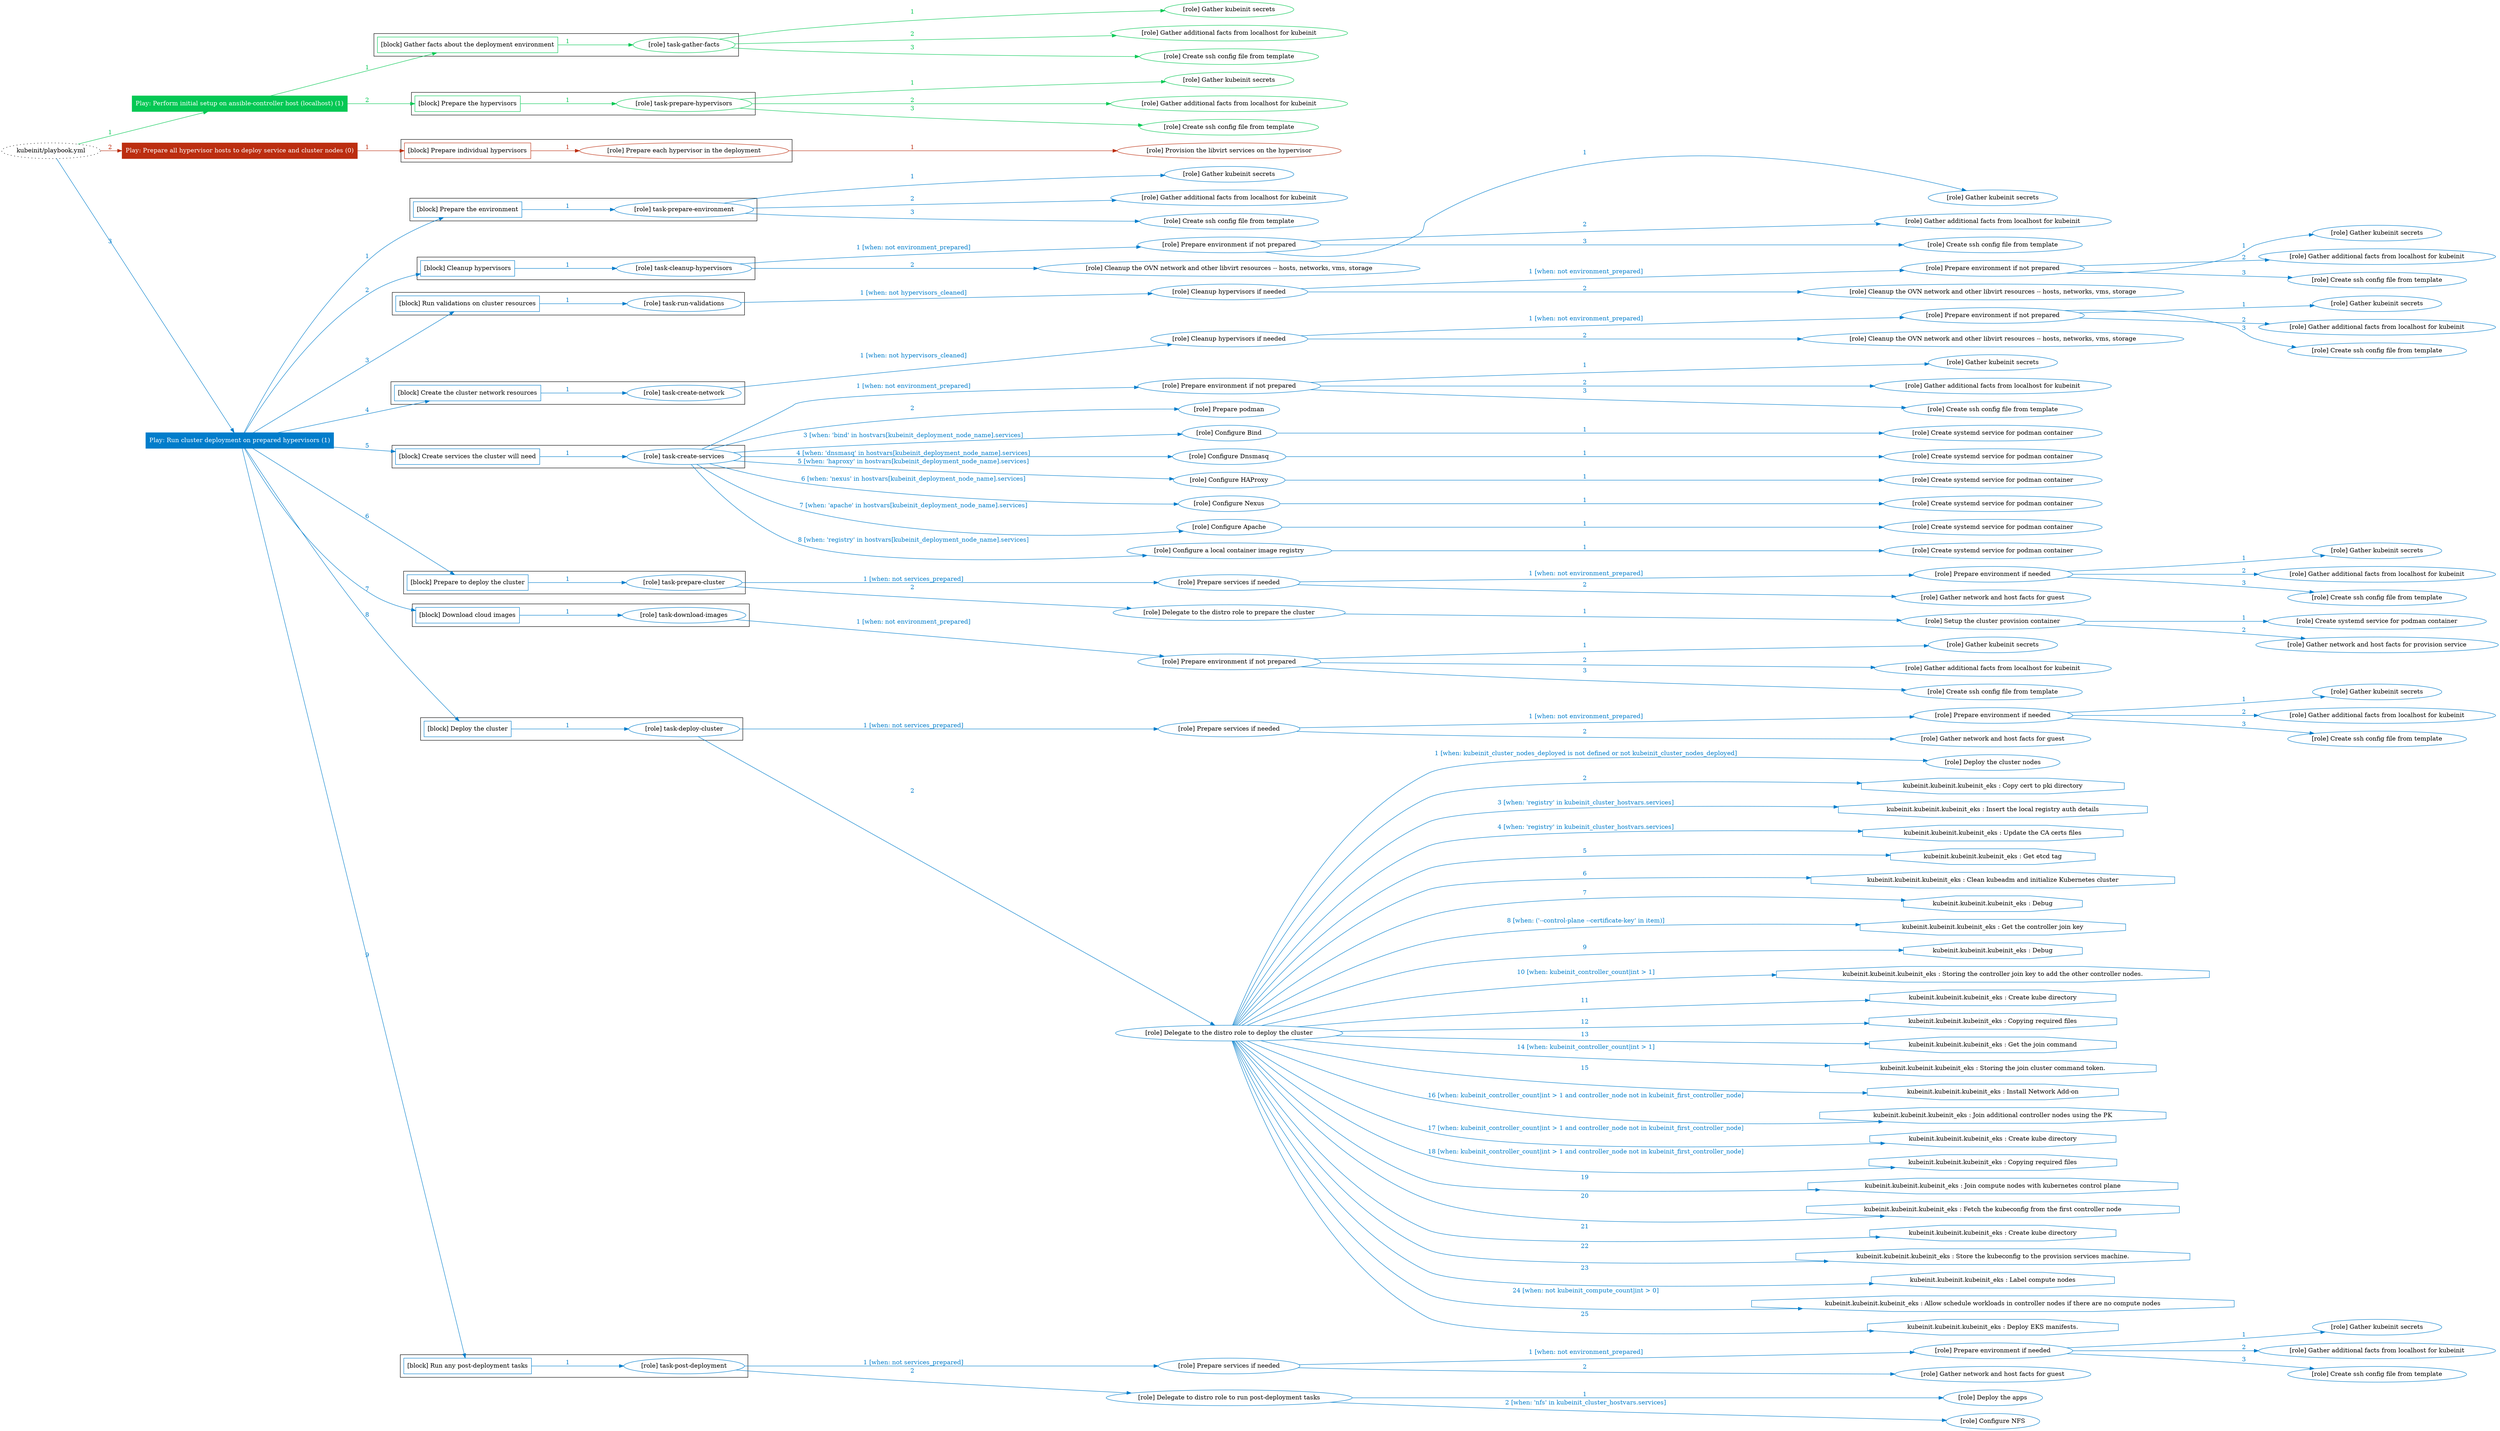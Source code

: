 digraph {
	graph [concentrate=true ordering=in rankdir=LR ratio=fill]
	edge [esep=5 sep=10]
	"kubeinit/playbook.yml" [id=root_node style=dotted]
	play_38f64774 [label="Play: Perform initial setup on ansible-controller host (localhost) (1)" color="#04c854" fontcolor="#ffffff" id=play_38f64774 shape=box style=filled tooltip=localhost]
	"kubeinit/playbook.yml" -> play_38f64774 [label="1 " color="#04c854" fontcolor="#04c854" id=edge_806fda4e labeltooltip="1 " tooltip="1 "]
	subgraph "Gather kubeinit secrets" {
		role_06b81f43 [label="[role] Gather kubeinit secrets" color="#04c854" id=role_06b81f43 tooltip="Gather kubeinit secrets"]
	}
	subgraph "Gather additional facts from localhost for kubeinit" {
		role_24b6f87f [label="[role] Gather additional facts from localhost for kubeinit" color="#04c854" id=role_24b6f87f tooltip="Gather additional facts from localhost for kubeinit"]
	}
	subgraph "Create ssh config file from template" {
		role_fe001c8f [label="[role] Create ssh config file from template" color="#04c854" id=role_fe001c8f tooltip="Create ssh config file from template"]
	}
	subgraph "task-gather-facts" {
		role_bbcad7e9 [label="[role] task-gather-facts" color="#04c854" id=role_bbcad7e9 tooltip="task-gather-facts"]
		role_bbcad7e9 -> role_06b81f43 [label="1 " color="#04c854" fontcolor="#04c854" id=edge_60f850e3 labeltooltip="1 " tooltip="1 "]
		role_bbcad7e9 -> role_24b6f87f [label="2 " color="#04c854" fontcolor="#04c854" id=edge_97533de7 labeltooltip="2 " tooltip="2 "]
		role_bbcad7e9 -> role_fe001c8f [label="3 " color="#04c854" fontcolor="#04c854" id=edge_f92dc441 labeltooltip="3 " tooltip="3 "]
	}
	subgraph "Gather kubeinit secrets" {
		role_ea1c87dc [label="[role] Gather kubeinit secrets" color="#04c854" id=role_ea1c87dc tooltip="Gather kubeinit secrets"]
	}
	subgraph "Gather additional facts from localhost for kubeinit" {
		role_7feef357 [label="[role] Gather additional facts from localhost for kubeinit" color="#04c854" id=role_7feef357 tooltip="Gather additional facts from localhost for kubeinit"]
	}
	subgraph "Create ssh config file from template" {
		role_a0592790 [label="[role] Create ssh config file from template" color="#04c854" id=role_a0592790 tooltip="Create ssh config file from template"]
	}
	subgraph "task-prepare-hypervisors" {
		role_41bf9a19 [label="[role] task-prepare-hypervisors" color="#04c854" id=role_41bf9a19 tooltip="task-prepare-hypervisors"]
		role_41bf9a19 -> role_ea1c87dc [label="1 " color="#04c854" fontcolor="#04c854" id=edge_b667d929 labeltooltip="1 " tooltip="1 "]
		role_41bf9a19 -> role_7feef357 [label="2 " color="#04c854" fontcolor="#04c854" id=edge_957e1baa labeltooltip="2 " tooltip="2 "]
		role_41bf9a19 -> role_a0592790 [label="3 " color="#04c854" fontcolor="#04c854" id=edge_93c4bad0 labeltooltip="3 " tooltip="3 "]
	}
	subgraph "Play: Perform initial setup on ansible-controller host (localhost) (1)" {
		play_38f64774 -> block_8f74ef44 [label=1 color="#04c854" fontcolor="#04c854" id=edge_5c716c1a labeltooltip=1 tooltip=1]
		subgraph cluster_block_8f74ef44 {
			block_8f74ef44 [label="[block] Gather facts about the deployment environment" color="#04c854" id=block_8f74ef44 labeltooltip="Gather facts about the deployment environment" shape=box tooltip="Gather facts about the deployment environment"]
			block_8f74ef44 -> role_bbcad7e9 [label="1 " color="#04c854" fontcolor="#04c854" id=edge_655553fd labeltooltip="1 " tooltip="1 "]
		}
		play_38f64774 -> block_33852da1 [label=2 color="#04c854" fontcolor="#04c854" id=edge_2b089cf4 labeltooltip=2 tooltip=2]
		subgraph cluster_block_33852da1 {
			block_33852da1 [label="[block] Prepare the hypervisors" color="#04c854" id=block_33852da1 labeltooltip="Prepare the hypervisors" shape=box tooltip="Prepare the hypervisors"]
			block_33852da1 -> role_41bf9a19 [label="1 " color="#04c854" fontcolor="#04c854" id=edge_49ff0a4f labeltooltip="1 " tooltip="1 "]
		}
	}
	play_8b78c15d [label="Play: Prepare all hypervisor hosts to deploy service and cluster nodes (0)" color="#bc2e10" fontcolor="#ffffff" id=play_8b78c15d shape=box style=filled tooltip="Play: Prepare all hypervisor hosts to deploy service and cluster nodes (0)"]
	"kubeinit/playbook.yml" -> play_8b78c15d [label="2 " color="#bc2e10" fontcolor="#bc2e10" id=edge_3a1540c7 labeltooltip="2 " tooltip="2 "]
	subgraph "Provision the libvirt services on the hypervisor" {
		role_dbef13de [label="[role] Provision the libvirt services on the hypervisor" color="#bc2e10" id=role_dbef13de tooltip="Provision the libvirt services on the hypervisor"]
	}
	subgraph "Prepare each hypervisor in the deployment" {
		role_2c6acdf4 [label="[role] Prepare each hypervisor in the deployment" color="#bc2e10" id=role_2c6acdf4 tooltip="Prepare each hypervisor in the deployment"]
		role_2c6acdf4 -> role_dbef13de [label="1 " color="#bc2e10" fontcolor="#bc2e10" id=edge_d97724c8 labeltooltip="1 " tooltip="1 "]
	}
	subgraph "Play: Prepare all hypervisor hosts to deploy service and cluster nodes (0)" {
		play_8b78c15d -> block_4d232efc [label=1 color="#bc2e10" fontcolor="#bc2e10" id=edge_eda08cca labeltooltip=1 tooltip=1]
		subgraph cluster_block_4d232efc {
			block_4d232efc [label="[block] Prepare individual hypervisors" color="#bc2e10" id=block_4d232efc labeltooltip="Prepare individual hypervisors" shape=box tooltip="Prepare individual hypervisors"]
			block_4d232efc -> role_2c6acdf4 [label="1 " color="#bc2e10" fontcolor="#bc2e10" id=edge_58d02a87 labeltooltip="1 " tooltip="1 "]
		}
	}
	play_5426d15c [label="Play: Run cluster deployment on prepared hypervisors (1)" color="#017dcb" fontcolor="#ffffff" id=play_5426d15c shape=box style=filled tooltip=localhost]
	"kubeinit/playbook.yml" -> play_5426d15c [label="3 " color="#017dcb" fontcolor="#017dcb" id=edge_d4bccfd6 labeltooltip="3 " tooltip="3 "]
	subgraph "Gather kubeinit secrets" {
		role_c22da9d7 [label="[role] Gather kubeinit secrets" color="#017dcb" id=role_c22da9d7 tooltip="Gather kubeinit secrets"]
	}
	subgraph "Gather additional facts from localhost for kubeinit" {
		role_65adeddc [label="[role] Gather additional facts from localhost for kubeinit" color="#017dcb" id=role_65adeddc tooltip="Gather additional facts from localhost for kubeinit"]
	}
	subgraph "Create ssh config file from template" {
		role_506e0792 [label="[role] Create ssh config file from template" color="#017dcb" id=role_506e0792 tooltip="Create ssh config file from template"]
	}
	subgraph "task-prepare-environment" {
		role_4cf7a69a [label="[role] task-prepare-environment" color="#017dcb" id=role_4cf7a69a tooltip="task-prepare-environment"]
		role_4cf7a69a -> role_c22da9d7 [label="1 " color="#017dcb" fontcolor="#017dcb" id=edge_01944db0 labeltooltip="1 " tooltip="1 "]
		role_4cf7a69a -> role_65adeddc [label="2 " color="#017dcb" fontcolor="#017dcb" id=edge_26ca9eb8 labeltooltip="2 " tooltip="2 "]
		role_4cf7a69a -> role_506e0792 [label="3 " color="#017dcb" fontcolor="#017dcb" id=edge_07f2f45b labeltooltip="3 " tooltip="3 "]
	}
	subgraph "Gather kubeinit secrets" {
		role_6233adfc [label="[role] Gather kubeinit secrets" color="#017dcb" id=role_6233adfc tooltip="Gather kubeinit secrets"]
	}
	subgraph "Gather additional facts from localhost for kubeinit" {
		role_8a843bf3 [label="[role] Gather additional facts from localhost for kubeinit" color="#017dcb" id=role_8a843bf3 tooltip="Gather additional facts from localhost for kubeinit"]
	}
	subgraph "Create ssh config file from template" {
		role_6144e4b3 [label="[role] Create ssh config file from template" color="#017dcb" id=role_6144e4b3 tooltip="Create ssh config file from template"]
	}
	subgraph "Prepare environment if not prepared" {
		role_ed6567bc [label="[role] Prepare environment if not prepared" color="#017dcb" id=role_ed6567bc tooltip="Prepare environment if not prepared"]
		role_ed6567bc -> role_6233adfc [label="1 " color="#017dcb" fontcolor="#017dcb" id=edge_a1d90c6b labeltooltip="1 " tooltip="1 "]
		role_ed6567bc -> role_8a843bf3 [label="2 " color="#017dcb" fontcolor="#017dcb" id=edge_0e6987b1 labeltooltip="2 " tooltip="2 "]
		role_ed6567bc -> role_6144e4b3 [label="3 " color="#017dcb" fontcolor="#017dcb" id=edge_bf9c1dff labeltooltip="3 " tooltip="3 "]
	}
	subgraph "Cleanup the OVN network and other libvirt resources -- hosts, networks, vms, storage" {
		role_b8fb8b5e [label="[role] Cleanup the OVN network and other libvirt resources -- hosts, networks, vms, storage" color="#017dcb" id=role_b8fb8b5e tooltip="Cleanup the OVN network and other libvirt resources -- hosts, networks, vms, storage"]
	}
	subgraph "task-cleanup-hypervisors" {
		role_39b581df [label="[role] task-cleanup-hypervisors" color="#017dcb" id=role_39b581df tooltip="task-cleanup-hypervisors"]
		role_39b581df -> role_ed6567bc [label="1 [when: not environment_prepared]" color="#017dcb" fontcolor="#017dcb" id=edge_3f79b968 labeltooltip="1 [when: not environment_prepared]" tooltip="1 [when: not environment_prepared]"]
		role_39b581df -> role_b8fb8b5e [label="2 " color="#017dcb" fontcolor="#017dcb" id=edge_05ceea0f labeltooltip="2 " tooltip="2 "]
	}
	subgraph "Gather kubeinit secrets" {
		role_8832bace [label="[role] Gather kubeinit secrets" color="#017dcb" id=role_8832bace tooltip="Gather kubeinit secrets"]
	}
	subgraph "Gather additional facts from localhost for kubeinit" {
		role_7b5cc39a [label="[role] Gather additional facts from localhost for kubeinit" color="#017dcb" id=role_7b5cc39a tooltip="Gather additional facts from localhost for kubeinit"]
	}
	subgraph "Create ssh config file from template" {
		role_a9664121 [label="[role] Create ssh config file from template" color="#017dcb" id=role_a9664121 tooltip="Create ssh config file from template"]
	}
	subgraph "Prepare environment if not prepared" {
		role_9c80ef89 [label="[role] Prepare environment if not prepared" color="#017dcb" id=role_9c80ef89 tooltip="Prepare environment if not prepared"]
		role_9c80ef89 -> role_8832bace [label="1 " color="#017dcb" fontcolor="#017dcb" id=edge_cb1d1b88 labeltooltip="1 " tooltip="1 "]
		role_9c80ef89 -> role_7b5cc39a [label="2 " color="#017dcb" fontcolor="#017dcb" id=edge_2895913e labeltooltip="2 " tooltip="2 "]
		role_9c80ef89 -> role_a9664121 [label="3 " color="#017dcb" fontcolor="#017dcb" id=edge_53db7f62 labeltooltip="3 " tooltip="3 "]
	}
	subgraph "Cleanup the OVN network and other libvirt resources -- hosts, networks, vms, storage" {
		role_773c8e70 [label="[role] Cleanup the OVN network and other libvirt resources -- hosts, networks, vms, storage" color="#017dcb" id=role_773c8e70 tooltip="Cleanup the OVN network and other libvirt resources -- hosts, networks, vms, storage"]
	}
	subgraph "Cleanup hypervisors if needed" {
		role_00b669dc [label="[role] Cleanup hypervisors if needed" color="#017dcb" id=role_00b669dc tooltip="Cleanup hypervisors if needed"]
		role_00b669dc -> role_9c80ef89 [label="1 [when: not environment_prepared]" color="#017dcb" fontcolor="#017dcb" id=edge_a8157957 labeltooltip="1 [when: not environment_prepared]" tooltip="1 [when: not environment_prepared]"]
		role_00b669dc -> role_773c8e70 [label="2 " color="#017dcb" fontcolor="#017dcb" id=edge_2de3a075 labeltooltip="2 " tooltip="2 "]
	}
	subgraph "task-run-validations" {
		role_b4bb953c [label="[role] task-run-validations" color="#017dcb" id=role_b4bb953c tooltip="task-run-validations"]
		role_b4bb953c -> role_00b669dc [label="1 [when: not hypervisors_cleaned]" color="#017dcb" fontcolor="#017dcb" id=edge_52969293 labeltooltip="1 [when: not hypervisors_cleaned]" tooltip="1 [when: not hypervisors_cleaned]"]
	}
	subgraph "Gather kubeinit secrets" {
		role_4d3dd66a [label="[role] Gather kubeinit secrets" color="#017dcb" id=role_4d3dd66a tooltip="Gather kubeinit secrets"]
	}
	subgraph "Gather additional facts from localhost for kubeinit" {
		role_81825005 [label="[role] Gather additional facts from localhost for kubeinit" color="#017dcb" id=role_81825005 tooltip="Gather additional facts from localhost for kubeinit"]
	}
	subgraph "Create ssh config file from template" {
		role_540a9d9a [label="[role] Create ssh config file from template" color="#017dcb" id=role_540a9d9a tooltip="Create ssh config file from template"]
	}
	subgraph "Prepare environment if not prepared" {
		role_a63471e1 [label="[role] Prepare environment if not prepared" color="#017dcb" id=role_a63471e1 tooltip="Prepare environment if not prepared"]
		role_a63471e1 -> role_4d3dd66a [label="1 " color="#017dcb" fontcolor="#017dcb" id=edge_2e2dcb03 labeltooltip="1 " tooltip="1 "]
		role_a63471e1 -> role_81825005 [label="2 " color="#017dcb" fontcolor="#017dcb" id=edge_475fc8e7 labeltooltip="2 " tooltip="2 "]
		role_a63471e1 -> role_540a9d9a [label="3 " color="#017dcb" fontcolor="#017dcb" id=edge_5565b418 labeltooltip="3 " tooltip="3 "]
	}
	subgraph "Cleanup the OVN network and other libvirt resources -- hosts, networks, vms, storage" {
		role_ef4b8576 [label="[role] Cleanup the OVN network and other libvirt resources -- hosts, networks, vms, storage" color="#017dcb" id=role_ef4b8576 tooltip="Cleanup the OVN network and other libvirt resources -- hosts, networks, vms, storage"]
	}
	subgraph "Cleanup hypervisors if needed" {
		role_460e088c [label="[role] Cleanup hypervisors if needed" color="#017dcb" id=role_460e088c tooltip="Cleanup hypervisors if needed"]
		role_460e088c -> role_a63471e1 [label="1 [when: not environment_prepared]" color="#017dcb" fontcolor="#017dcb" id=edge_a56c6d51 labeltooltip="1 [when: not environment_prepared]" tooltip="1 [when: not environment_prepared]"]
		role_460e088c -> role_ef4b8576 [label="2 " color="#017dcb" fontcolor="#017dcb" id=edge_9562fd77 labeltooltip="2 " tooltip="2 "]
	}
	subgraph "task-create-network" {
		role_f06e862f [label="[role] task-create-network" color="#017dcb" id=role_f06e862f tooltip="task-create-network"]
		role_f06e862f -> role_460e088c [label="1 [when: not hypervisors_cleaned]" color="#017dcb" fontcolor="#017dcb" id=edge_0c7812bd labeltooltip="1 [when: not hypervisors_cleaned]" tooltip="1 [when: not hypervisors_cleaned]"]
	}
	subgraph "Gather kubeinit secrets" {
		role_34594762 [label="[role] Gather kubeinit secrets" color="#017dcb" id=role_34594762 tooltip="Gather kubeinit secrets"]
	}
	subgraph "Gather additional facts from localhost for kubeinit" {
		role_f8a4425c [label="[role] Gather additional facts from localhost for kubeinit" color="#017dcb" id=role_f8a4425c tooltip="Gather additional facts from localhost for kubeinit"]
	}
	subgraph "Create ssh config file from template" {
		role_bbe112b8 [label="[role] Create ssh config file from template" color="#017dcb" id=role_bbe112b8 tooltip="Create ssh config file from template"]
	}
	subgraph "Prepare environment if not prepared" {
		role_46323583 [label="[role] Prepare environment if not prepared" color="#017dcb" id=role_46323583 tooltip="Prepare environment if not prepared"]
		role_46323583 -> role_34594762 [label="1 " color="#017dcb" fontcolor="#017dcb" id=edge_8e8d0b29 labeltooltip="1 " tooltip="1 "]
		role_46323583 -> role_f8a4425c [label="2 " color="#017dcb" fontcolor="#017dcb" id=edge_d6568638 labeltooltip="2 " tooltip="2 "]
		role_46323583 -> role_bbe112b8 [label="3 " color="#017dcb" fontcolor="#017dcb" id=edge_c0465967 labeltooltip="3 " tooltip="3 "]
	}
	subgraph "Prepare podman" {
		role_7c4e79e9 [label="[role] Prepare podman" color="#017dcb" id=role_7c4e79e9 tooltip="Prepare podman"]
	}
	subgraph "Create systemd service for podman container" {
		role_311e28ea [label="[role] Create systemd service for podman container" color="#017dcb" id=role_311e28ea tooltip="Create systemd service for podman container"]
	}
	subgraph "Configure Bind" {
		role_f135330e [label="[role] Configure Bind" color="#017dcb" id=role_f135330e tooltip="Configure Bind"]
		role_f135330e -> role_311e28ea [label="1 " color="#017dcb" fontcolor="#017dcb" id=edge_7528ea9e labeltooltip="1 " tooltip="1 "]
	}
	subgraph "Create systemd service for podman container" {
		role_bfd6e313 [label="[role] Create systemd service for podman container" color="#017dcb" id=role_bfd6e313 tooltip="Create systemd service for podman container"]
	}
	subgraph "Configure Dnsmasq" {
		role_9720a26f [label="[role] Configure Dnsmasq" color="#017dcb" id=role_9720a26f tooltip="Configure Dnsmasq"]
		role_9720a26f -> role_bfd6e313 [label="1 " color="#017dcb" fontcolor="#017dcb" id=edge_e8bff872 labeltooltip="1 " tooltip="1 "]
	}
	subgraph "Create systemd service for podman container" {
		role_5fed5075 [label="[role] Create systemd service for podman container" color="#017dcb" id=role_5fed5075 tooltip="Create systemd service for podman container"]
	}
	subgraph "Configure HAProxy" {
		role_58735c92 [label="[role] Configure HAProxy" color="#017dcb" id=role_58735c92 tooltip="Configure HAProxy"]
		role_58735c92 -> role_5fed5075 [label="1 " color="#017dcb" fontcolor="#017dcb" id=edge_99c1e076 labeltooltip="1 " tooltip="1 "]
	}
	subgraph "Create systemd service for podman container" {
		role_3d4da311 [label="[role] Create systemd service for podman container" color="#017dcb" id=role_3d4da311 tooltip="Create systemd service for podman container"]
	}
	subgraph "Configure Nexus" {
		role_0668efc2 [label="[role] Configure Nexus" color="#017dcb" id=role_0668efc2 tooltip="Configure Nexus"]
		role_0668efc2 -> role_3d4da311 [label="1 " color="#017dcb" fontcolor="#017dcb" id=edge_3137c94f labeltooltip="1 " tooltip="1 "]
	}
	subgraph "Create systemd service for podman container" {
		role_c465577a [label="[role] Create systemd service for podman container" color="#017dcb" id=role_c465577a tooltip="Create systemd service for podman container"]
	}
	subgraph "Configure Apache" {
		role_b560d8d1 [label="[role] Configure Apache" color="#017dcb" id=role_b560d8d1 tooltip="Configure Apache"]
		role_b560d8d1 -> role_c465577a [label="1 " color="#017dcb" fontcolor="#017dcb" id=edge_ec3ac59f labeltooltip="1 " tooltip="1 "]
	}
	subgraph "Create systemd service for podman container" {
		role_a4dd90f1 [label="[role] Create systemd service for podman container" color="#017dcb" id=role_a4dd90f1 tooltip="Create systemd service for podman container"]
	}
	subgraph "Configure a local container image registry" {
		role_b100a164 [label="[role] Configure a local container image registry" color="#017dcb" id=role_b100a164 tooltip="Configure a local container image registry"]
		role_b100a164 -> role_a4dd90f1 [label="1 " color="#017dcb" fontcolor="#017dcb" id=edge_538aacd9 labeltooltip="1 " tooltip="1 "]
	}
	subgraph "task-create-services" {
		role_37ac28ad [label="[role] task-create-services" color="#017dcb" id=role_37ac28ad tooltip="task-create-services"]
		role_37ac28ad -> role_46323583 [label="1 [when: not environment_prepared]" color="#017dcb" fontcolor="#017dcb" id=edge_bd88dfb0 labeltooltip="1 [when: not environment_prepared]" tooltip="1 [when: not environment_prepared]"]
		role_37ac28ad -> role_7c4e79e9 [label="2 " color="#017dcb" fontcolor="#017dcb" id=edge_4134c467 labeltooltip="2 " tooltip="2 "]
		role_37ac28ad -> role_f135330e [label="3 [when: 'bind' in hostvars[kubeinit_deployment_node_name].services]" color="#017dcb" fontcolor="#017dcb" id=edge_b20290a3 labeltooltip="3 [when: 'bind' in hostvars[kubeinit_deployment_node_name].services]" tooltip="3 [when: 'bind' in hostvars[kubeinit_deployment_node_name].services]"]
		role_37ac28ad -> role_9720a26f [label="4 [when: 'dnsmasq' in hostvars[kubeinit_deployment_node_name].services]" color="#017dcb" fontcolor="#017dcb" id=edge_fb904fc8 labeltooltip="4 [when: 'dnsmasq' in hostvars[kubeinit_deployment_node_name].services]" tooltip="4 [when: 'dnsmasq' in hostvars[kubeinit_deployment_node_name].services]"]
		role_37ac28ad -> role_58735c92 [label="5 [when: 'haproxy' in hostvars[kubeinit_deployment_node_name].services]" color="#017dcb" fontcolor="#017dcb" id=edge_ed0e4e86 labeltooltip="5 [when: 'haproxy' in hostvars[kubeinit_deployment_node_name].services]" tooltip="5 [when: 'haproxy' in hostvars[kubeinit_deployment_node_name].services]"]
		role_37ac28ad -> role_0668efc2 [label="6 [when: 'nexus' in hostvars[kubeinit_deployment_node_name].services]" color="#017dcb" fontcolor="#017dcb" id=edge_89271116 labeltooltip="6 [when: 'nexus' in hostvars[kubeinit_deployment_node_name].services]" tooltip="6 [when: 'nexus' in hostvars[kubeinit_deployment_node_name].services]"]
		role_37ac28ad -> role_b560d8d1 [label="7 [when: 'apache' in hostvars[kubeinit_deployment_node_name].services]" color="#017dcb" fontcolor="#017dcb" id=edge_1be6d1bc labeltooltip="7 [when: 'apache' in hostvars[kubeinit_deployment_node_name].services]" tooltip="7 [when: 'apache' in hostvars[kubeinit_deployment_node_name].services]"]
		role_37ac28ad -> role_b100a164 [label="8 [when: 'registry' in hostvars[kubeinit_deployment_node_name].services]" color="#017dcb" fontcolor="#017dcb" id=edge_8a5b2108 labeltooltip="8 [when: 'registry' in hostvars[kubeinit_deployment_node_name].services]" tooltip="8 [when: 'registry' in hostvars[kubeinit_deployment_node_name].services]"]
	}
	subgraph "Gather kubeinit secrets" {
		role_963165bf [label="[role] Gather kubeinit secrets" color="#017dcb" id=role_963165bf tooltip="Gather kubeinit secrets"]
	}
	subgraph "Gather additional facts from localhost for kubeinit" {
		role_6543da39 [label="[role] Gather additional facts from localhost for kubeinit" color="#017dcb" id=role_6543da39 tooltip="Gather additional facts from localhost for kubeinit"]
	}
	subgraph "Create ssh config file from template" {
		role_a141d75b [label="[role] Create ssh config file from template" color="#017dcb" id=role_a141d75b tooltip="Create ssh config file from template"]
	}
	subgraph "Prepare environment if needed" {
		role_7a75a67d [label="[role] Prepare environment if needed" color="#017dcb" id=role_7a75a67d tooltip="Prepare environment if needed"]
		role_7a75a67d -> role_963165bf [label="1 " color="#017dcb" fontcolor="#017dcb" id=edge_21b8a0b9 labeltooltip="1 " tooltip="1 "]
		role_7a75a67d -> role_6543da39 [label="2 " color="#017dcb" fontcolor="#017dcb" id=edge_7f868685 labeltooltip="2 " tooltip="2 "]
		role_7a75a67d -> role_a141d75b [label="3 " color="#017dcb" fontcolor="#017dcb" id=edge_74d61759 labeltooltip="3 " tooltip="3 "]
	}
	subgraph "Gather network and host facts for guest" {
		role_42d6799a [label="[role] Gather network and host facts for guest" color="#017dcb" id=role_42d6799a tooltip="Gather network and host facts for guest"]
	}
	subgraph "Prepare services if needed" {
		role_4093da83 [label="[role] Prepare services if needed" color="#017dcb" id=role_4093da83 tooltip="Prepare services if needed"]
		role_4093da83 -> role_7a75a67d [label="1 [when: not environment_prepared]" color="#017dcb" fontcolor="#017dcb" id=edge_b15f9316 labeltooltip="1 [when: not environment_prepared]" tooltip="1 [when: not environment_prepared]"]
		role_4093da83 -> role_42d6799a [label="2 " color="#017dcb" fontcolor="#017dcb" id=edge_372c2fec labeltooltip="2 " tooltip="2 "]
	}
	subgraph "Create systemd service for podman container" {
		role_a449dbca [label="[role] Create systemd service for podman container" color="#017dcb" id=role_a449dbca tooltip="Create systemd service for podman container"]
	}
	subgraph "Gather network and host facts for provision service" {
		role_9faad1ce [label="[role] Gather network and host facts for provision service" color="#017dcb" id=role_9faad1ce tooltip="Gather network and host facts for provision service"]
	}
	subgraph "Setup the cluster provision container" {
		role_55bd934b [label="[role] Setup the cluster provision container" color="#017dcb" id=role_55bd934b tooltip="Setup the cluster provision container"]
		role_55bd934b -> role_a449dbca [label="1 " color="#017dcb" fontcolor="#017dcb" id=edge_dfa3c125 labeltooltip="1 " tooltip="1 "]
		role_55bd934b -> role_9faad1ce [label="2 " color="#017dcb" fontcolor="#017dcb" id=edge_63f22cea labeltooltip="2 " tooltip="2 "]
	}
	subgraph "Delegate to the distro role to prepare the cluster" {
		role_af131202 [label="[role] Delegate to the distro role to prepare the cluster" color="#017dcb" id=role_af131202 tooltip="Delegate to the distro role to prepare the cluster"]
		role_af131202 -> role_55bd934b [label="1 " color="#017dcb" fontcolor="#017dcb" id=edge_30ac91b2 labeltooltip="1 " tooltip="1 "]
	}
	subgraph "task-prepare-cluster" {
		role_c92b8164 [label="[role] task-prepare-cluster" color="#017dcb" id=role_c92b8164 tooltip="task-prepare-cluster"]
		role_c92b8164 -> role_4093da83 [label="1 [when: not services_prepared]" color="#017dcb" fontcolor="#017dcb" id=edge_76a4dbcc labeltooltip="1 [when: not services_prepared]" tooltip="1 [when: not services_prepared]"]
		role_c92b8164 -> role_af131202 [label="2 " color="#017dcb" fontcolor="#017dcb" id=edge_ab9fe0e7 labeltooltip="2 " tooltip="2 "]
	}
	subgraph "Gather kubeinit secrets" {
		role_585a468f [label="[role] Gather kubeinit secrets" color="#017dcb" id=role_585a468f tooltip="Gather kubeinit secrets"]
	}
	subgraph "Gather additional facts from localhost for kubeinit" {
		role_1c2e6358 [label="[role] Gather additional facts from localhost for kubeinit" color="#017dcb" id=role_1c2e6358 tooltip="Gather additional facts from localhost for kubeinit"]
	}
	subgraph "Create ssh config file from template" {
		role_ad6c8d7a [label="[role] Create ssh config file from template" color="#017dcb" id=role_ad6c8d7a tooltip="Create ssh config file from template"]
	}
	subgraph "Prepare environment if not prepared" {
		role_56fdbc5c [label="[role] Prepare environment if not prepared" color="#017dcb" id=role_56fdbc5c tooltip="Prepare environment if not prepared"]
		role_56fdbc5c -> role_585a468f [label="1 " color="#017dcb" fontcolor="#017dcb" id=edge_8f5159fe labeltooltip="1 " tooltip="1 "]
		role_56fdbc5c -> role_1c2e6358 [label="2 " color="#017dcb" fontcolor="#017dcb" id=edge_4947d2d8 labeltooltip="2 " tooltip="2 "]
		role_56fdbc5c -> role_ad6c8d7a [label="3 " color="#017dcb" fontcolor="#017dcb" id=edge_e59a2a24 labeltooltip="3 " tooltip="3 "]
	}
	subgraph "task-download-images" {
		role_396dfee5 [label="[role] task-download-images" color="#017dcb" id=role_396dfee5 tooltip="task-download-images"]
		role_396dfee5 -> role_56fdbc5c [label="1 [when: not environment_prepared]" color="#017dcb" fontcolor="#017dcb" id=edge_60293d01 labeltooltip="1 [when: not environment_prepared]" tooltip="1 [when: not environment_prepared]"]
	}
	subgraph "Gather kubeinit secrets" {
		role_dc5d8dcd [label="[role] Gather kubeinit secrets" color="#017dcb" id=role_dc5d8dcd tooltip="Gather kubeinit secrets"]
	}
	subgraph "Gather additional facts from localhost for kubeinit" {
		role_c2fa6b51 [label="[role] Gather additional facts from localhost for kubeinit" color="#017dcb" id=role_c2fa6b51 tooltip="Gather additional facts from localhost for kubeinit"]
	}
	subgraph "Create ssh config file from template" {
		role_dc990671 [label="[role] Create ssh config file from template" color="#017dcb" id=role_dc990671 tooltip="Create ssh config file from template"]
	}
	subgraph "Prepare environment if needed" {
		role_643fa8bc [label="[role] Prepare environment if needed" color="#017dcb" id=role_643fa8bc tooltip="Prepare environment if needed"]
		role_643fa8bc -> role_dc5d8dcd [label="1 " color="#017dcb" fontcolor="#017dcb" id=edge_75f5c19d labeltooltip="1 " tooltip="1 "]
		role_643fa8bc -> role_c2fa6b51 [label="2 " color="#017dcb" fontcolor="#017dcb" id=edge_5306bdc4 labeltooltip="2 " tooltip="2 "]
		role_643fa8bc -> role_dc990671 [label="3 " color="#017dcb" fontcolor="#017dcb" id=edge_48bf3e82 labeltooltip="3 " tooltip="3 "]
	}
	subgraph "Gather network and host facts for guest" {
		role_1ff16e69 [label="[role] Gather network and host facts for guest" color="#017dcb" id=role_1ff16e69 tooltip="Gather network and host facts for guest"]
	}
	subgraph "Prepare services if needed" {
		role_53329820 [label="[role] Prepare services if needed" color="#017dcb" id=role_53329820 tooltip="Prepare services if needed"]
		role_53329820 -> role_643fa8bc [label="1 [when: not environment_prepared]" color="#017dcb" fontcolor="#017dcb" id=edge_336ac38d labeltooltip="1 [when: not environment_prepared]" tooltip="1 [when: not environment_prepared]"]
		role_53329820 -> role_1ff16e69 [label="2 " color="#017dcb" fontcolor="#017dcb" id=edge_ce21cbdd labeltooltip="2 " tooltip="2 "]
	}
	subgraph "Deploy the cluster nodes" {
		role_8e5c8b09 [label="[role] Deploy the cluster nodes" color="#017dcb" id=role_8e5c8b09 tooltip="Deploy the cluster nodes"]
	}
	subgraph "Delegate to the distro role to deploy the cluster" {
		role_9f876237 [label="[role] Delegate to the distro role to deploy the cluster" color="#017dcb" id=role_9f876237 tooltip="Delegate to the distro role to deploy the cluster"]
		role_9f876237 -> role_8e5c8b09 [label="1 [when: kubeinit_cluster_nodes_deployed is not defined or not kubeinit_cluster_nodes_deployed]" color="#017dcb" fontcolor="#017dcb" id=edge_7b7d021f labeltooltip="1 [when: kubeinit_cluster_nodes_deployed is not defined or not kubeinit_cluster_nodes_deployed]" tooltip="1 [when: kubeinit_cluster_nodes_deployed is not defined or not kubeinit_cluster_nodes_deployed]"]
		task_d81317d1 [label="kubeinit.kubeinit.kubeinit_eks : Copy cert to pki directory" color="#017dcb" id=task_d81317d1 shape=octagon tooltip="kubeinit.kubeinit.kubeinit_eks : Copy cert to pki directory"]
		role_9f876237 -> task_d81317d1 [label="2 " color="#017dcb" fontcolor="#017dcb" id=edge_ae4d0203 labeltooltip="2 " tooltip="2 "]
		task_db15b753 [label="kubeinit.kubeinit.kubeinit_eks : Insert the local registry auth details" color="#017dcb" id=task_db15b753 shape=octagon tooltip="kubeinit.kubeinit.kubeinit_eks : Insert the local registry auth details"]
		role_9f876237 -> task_db15b753 [label="3 [when: 'registry' in kubeinit_cluster_hostvars.services]" color="#017dcb" fontcolor="#017dcb" id=edge_69542e9c labeltooltip="3 [when: 'registry' in kubeinit_cluster_hostvars.services]" tooltip="3 [when: 'registry' in kubeinit_cluster_hostvars.services]"]
		task_9912184c [label="kubeinit.kubeinit.kubeinit_eks : Update the CA certs files" color="#017dcb" id=task_9912184c shape=octagon tooltip="kubeinit.kubeinit.kubeinit_eks : Update the CA certs files"]
		role_9f876237 -> task_9912184c [label="4 [when: 'registry' in kubeinit_cluster_hostvars.services]" color="#017dcb" fontcolor="#017dcb" id=edge_a574f7e1 labeltooltip="4 [when: 'registry' in kubeinit_cluster_hostvars.services]" tooltip="4 [when: 'registry' in kubeinit_cluster_hostvars.services]"]
		task_12e34afc [label="kubeinit.kubeinit.kubeinit_eks : Get etcd tag" color="#017dcb" id=task_12e34afc shape=octagon tooltip="kubeinit.kubeinit.kubeinit_eks : Get etcd tag"]
		role_9f876237 -> task_12e34afc [label="5 " color="#017dcb" fontcolor="#017dcb" id=edge_79b74839 labeltooltip="5 " tooltip="5 "]
		task_2bfb8ccc [label="kubeinit.kubeinit.kubeinit_eks : Clean kubeadm and initialize Kubernetes cluster" color="#017dcb" id=task_2bfb8ccc shape=octagon tooltip="kubeinit.kubeinit.kubeinit_eks : Clean kubeadm and initialize Kubernetes cluster"]
		role_9f876237 -> task_2bfb8ccc [label="6 " color="#017dcb" fontcolor="#017dcb" id=edge_d7f5bc3f labeltooltip="6 " tooltip="6 "]
		task_26dabf33 [label="kubeinit.kubeinit.kubeinit_eks : Debug" color="#017dcb" id=task_26dabf33 shape=octagon tooltip="kubeinit.kubeinit.kubeinit_eks : Debug"]
		role_9f876237 -> task_26dabf33 [label="7 " color="#017dcb" fontcolor="#017dcb" id=edge_c913fa3a labeltooltip="7 " tooltip="7 "]
		task_0c1d4473 [label="kubeinit.kubeinit.kubeinit_eks : Get the controller join key" color="#017dcb" id=task_0c1d4473 shape=octagon tooltip="kubeinit.kubeinit.kubeinit_eks : Get the controller join key"]
		role_9f876237 -> task_0c1d4473 [label="8 [when: ('--control-plane --certificate-key' in item)]" color="#017dcb" fontcolor="#017dcb" id=edge_d5c2a38b labeltooltip="8 [when: ('--control-plane --certificate-key' in item)]" tooltip="8 [when: ('--control-plane --certificate-key' in item)]"]
		task_70dbd233 [label="kubeinit.kubeinit.kubeinit_eks : Debug" color="#017dcb" id=task_70dbd233 shape=octagon tooltip="kubeinit.kubeinit.kubeinit_eks : Debug"]
		role_9f876237 -> task_70dbd233 [label="9 " color="#017dcb" fontcolor="#017dcb" id=edge_646c5deb labeltooltip="9 " tooltip="9 "]
		task_b997a314 [label="kubeinit.kubeinit.kubeinit_eks : Storing the controller join key to add the other controller nodes." color="#017dcb" id=task_b997a314 shape=octagon tooltip="kubeinit.kubeinit.kubeinit_eks : Storing the controller join key to add the other controller nodes."]
		role_9f876237 -> task_b997a314 [label="10 [when: kubeinit_controller_count|int > 1]" color="#017dcb" fontcolor="#017dcb" id=edge_54130780 labeltooltip="10 [when: kubeinit_controller_count|int > 1]" tooltip="10 [when: kubeinit_controller_count|int > 1]"]
		task_a8b80bd4 [label="kubeinit.kubeinit.kubeinit_eks : Create kube directory" color="#017dcb" id=task_a8b80bd4 shape=octagon tooltip="kubeinit.kubeinit.kubeinit_eks : Create kube directory"]
		role_9f876237 -> task_a8b80bd4 [label="11 " color="#017dcb" fontcolor="#017dcb" id=edge_91157da3 labeltooltip="11 " tooltip="11 "]
		task_9b9dfe3a [label="kubeinit.kubeinit.kubeinit_eks : Copying required files" color="#017dcb" id=task_9b9dfe3a shape=octagon tooltip="kubeinit.kubeinit.kubeinit_eks : Copying required files"]
		role_9f876237 -> task_9b9dfe3a [label="12 " color="#017dcb" fontcolor="#017dcb" id=edge_bc0004be labeltooltip="12 " tooltip="12 "]
		task_e5847b57 [label="kubeinit.kubeinit.kubeinit_eks : Get the join command" color="#017dcb" id=task_e5847b57 shape=octagon tooltip="kubeinit.kubeinit.kubeinit_eks : Get the join command"]
		role_9f876237 -> task_e5847b57 [label="13 " color="#017dcb" fontcolor="#017dcb" id=edge_6d9eac0b labeltooltip="13 " tooltip="13 "]
		task_d1543be7 [label="kubeinit.kubeinit.kubeinit_eks : Storing the join cluster command token." color="#017dcb" id=task_d1543be7 shape=octagon tooltip="kubeinit.kubeinit.kubeinit_eks : Storing the join cluster command token."]
		role_9f876237 -> task_d1543be7 [label="14 [when: kubeinit_controller_count|int > 1]" color="#017dcb" fontcolor="#017dcb" id=edge_3e5bd7b3 labeltooltip="14 [when: kubeinit_controller_count|int > 1]" tooltip="14 [when: kubeinit_controller_count|int > 1]"]
		task_710e25e5 [label="kubeinit.kubeinit.kubeinit_eks : Install Network Add-on" color="#017dcb" id=task_710e25e5 shape=octagon tooltip="kubeinit.kubeinit.kubeinit_eks : Install Network Add-on"]
		role_9f876237 -> task_710e25e5 [label="15 " color="#017dcb" fontcolor="#017dcb" id=edge_8387097f labeltooltip="15 " tooltip="15 "]
		task_b1c614c8 [label="kubeinit.kubeinit.kubeinit_eks : Join additional controller nodes using the PK" color="#017dcb" id=task_b1c614c8 shape=octagon tooltip="kubeinit.kubeinit.kubeinit_eks : Join additional controller nodes using the PK"]
		role_9f876237 -> task_b1c614c8 [label="16 [when: kubeinit_controller_count|int > 1 and controller_node not in kubeinit_first_controller_node]" color="#017dcb" fontcolor="#017dcb" id=edge_d31fab78 labeltooltip="16 [when: kubeinit_controller_count|int > 1 and controller_node not in kubeinit_first_controller_node]" tooltip="16 [when: kubeinit_controller_count|int > 1 and controller_node not in kubeinit_first_controller_node]"]
		task_7ee2980c [label="kubeinit.kubeinit.kubeinit_eks : Create kube directory" color="#017dcb" id=task_7ee2980c shape=octagon tooltip="kubeinit.kubeinit.kubeinit_eks : Create kube directory"]
		role_9f876237 -> task_7ee2980c [label="17 [when: kubeinit_controller_count|int > 1 and controller_node not in kubeinit_first_controller_node]" color="#017dcb" fontcolor="#017dcb" id=edge_22efaa9e labeltooltip="17 [when: kubeinit_controller_count|int > 1 and controller_node not in kubeinit_first_controller_node]" tooltip="17 [when: kubeinit_controller_count|int > 1 and controller_node not in kubeinit_first_controller_node]"]
		task_7e2b55a6 [label="kubeinit.kubeinit.kubeinit_eks : Copying required files" color="#017dcb" id=task_7e2b55a6 shape=octagon tooltip="kubeinit.kubeinit.kubeinit_eks : Copying required files"]
		role_9f876237 -> task_7e2b55a6 [label="18 [when: kubeinit_controller_count|int > 1 and controller_node not in kubeinit_first_controller_node]" color="#017dcb" fontcolor="#017dcb" id=edge_8d24f2e8 labeltooltip="18 [when: kubeinit_controller_count|int > 1 and controller_node not in kubeinit_first_controller_node]" tooltip="18 [when: kubeinit_controller_count|int > 1 and controller_node not in kubeinit_first_controller_node]"]
		task_42ee2c4a [label="kubeinit.kubeinit.kubeinit_eks : Join compute nodes with kubernetes control plane" color="#017dcb" id=task_42ee2c4a shape=octagon tooltip="kubeinit.kubeinit.kubeinit_eks : Join compute nodes with kubernetes control plane"]
		role_9f876237 -> task_42ee2c4a [label="19 " color="#017dcb" fontcolor="#017dcb" id=edge_056490b9 labeltooltip="19 " tooltip="19 "]
		task_c5a1505a [label="kubeinit.kubeinit.kubeinit_eks : Fetch the kubeconfig from the first controller node" color="#017dcb" id=task_c5a1505a shape=octagon tooltip="kubeinit.kubeinit.kubeinit_eks : Fetch the kubeconfig from the first controller node"]
		role_9f876237 -> task_c5a1505a [label="20 " color="#017dcb" fontcolor="#017dcb" id=edge_71d7b005 labeltooltip="20 " tooltip="20 "]
		task_1e331134 [label="kubeinit.kubeinit.kubeinit_eks : Create kube directory" color="#017dcb" id=task_1e331134 shape=octagon tooltip="kubeinit.kubeinit.kubeinit_eks : Create kube directory"]
		role_9f876237 -> task_1e331134 [label="21 " color="#017dcb" fontcolor="#017dcb" id=edge_b064ef35 labeltooltip="21 " tooltip="21 "]
		task_7676f480 [label="kubeinit.kubeinit.kubeinit_eks : Store the kubeconfig to the provision services machine." color="#017dcb" id=task_7676f480 shape=octagon tooltip="kubeinit.kubeinit.kubeinit_eks : Store the kubeconfig to the provision services machine."]
		role_9f876237 -> task_7676f480 [label="22 " color="#017dcb" fontcolor="#017dcb" id=edge_ced7712b labeltooltip="22 " tooltip="22 "]
		task_71847276 [label="kubeinit.kubeinit.kubeinit_eks : Label compute nodes" color="#017dcb" id=task_71847276 shape=octagon tooltip="kubeinit.kubeinit.kubeinit_eks : Label compute nodes"]
		role_9f876237 -> task_71847276 [label="23 " color="#017dcb" fontcolor="#017dcb" id=edge_9ed04e61 labeltooltip="23 " tooltip="23 "]
		task_b4479626 [label="kubeinit.kubeinit.kubeinit_eks : Allow schedule workloads in controller nodes if there are no compute nodes" color="#017dcb" id=task_b4479626 shape=octagon tooltip="kubeinit.kubeinit.kubeinit_eks : Allow schedule workloads in controller nodes if there are no compute nodes"]
		role_9f876237 -> task_b4479626 [label="24 [when: not kubeinit_compute_count|int > 0]" color="#017dcb" fontcolor="#017dcb" id=edge_19dee5ac labeltooltip="24 [when: not kubeinit_compute_count|int > 0]" tooltip="24 [when: not kubeinit_compute_count|int > 0]"]
		task_fef89e04 [label="kubeinit.kubeinit.kubeinit_eks : Deploy EKS manifests." color="#017dcb" id=task_fef89e04 shape=octagon tooltip="kubeinit.kubeinit.kubeinit_eks : Deploy EKS manifests."]
		role_9f876237 -> task_fef89e04 [label="25 " color="#017dcb" fontcolor="#017dcb" id=edge_41a39f56 labeltooltip="25 " tooltip="25 "]
	}
	subgraph "task-deploy-cluster" {
		role_1e2c3af6 [label="[role] task-deploy-cluster" color="#017dcb" id=role_1e2c3af6 tooltip="task-deploy-cluster"]
		role_1e2c3af6 -> role_53329820 [label="1 [when: not services_prepared]" color="#017dcb" fontcolor="#017dcb" id=edge_e6dc98fc labeltooltip="1 [when: not services_prepared]" tooltip="1 [when: not services_prepared]"]
		role_1e2c3af6 -> role_9f876237 [label="2 " color="#017dcb" fontcolor="#017dcb" id=edge_298e1aa3 labeltooltip="2 " tooltip="2 "]
	}
	subgraph "Gather kubeinit secrets" {
		role_f63d678f [label="[role] Gather kubeinit secrets" color="#017dcb" id=role_f63d678f tooltip="Gather kubeinit secrets"]
	}
	subgraph "Gather additional facts from localhost for kubeinit" {
		role_f0194754 [label="[role] Gather additional facts from localhost for kubeinit" color="#017dcb" id=role_f0194754 tooltip="Gather additional facts from localhost for kubeinit"]
	}
	subgraph "Create ssh config file from template" {
		role_5b26f314 [label="[role] Create ssh config file from template" color="#017dcb" id=role_5b26f314 tooltip="Create ssh config file from template"]
	}
	subgraph "Prepare environment if needed" {
		role_16e40a9f [label="[role] Prepare environment if needed" color="#017dcb" id=role_16e40a9f tooltip="Prepare environment if needed"]
		role_16e40a9f -> role_f63d678f [label="1 " color="#017dcb" fontcolor="#017dcb" id=edge_f0533682 labeltooltip="1 " tooltip="1 "]
		role_16e40a9f -> role_f0194754 [label="2 " color="#017dcb" fontcolor="#017dcb" id=edge_9293cf03 labeltooltip="2 " tooltip="2 "]
		role_16e40a9f -> role_5b26f314 [label="3 " color="#017dcb" fontcolor="#017dcb" id=edge_b168d620 labeltooltip="3 " tooltip="3 "]
	}
	subgraph "Gather network and host facts for guest" {
		role_d658b8bd [label="[role] Gather network and host facts for guest" color="#017dcb" id=role_d658b8bd tooltip="Gather network and host facts for guest"]
	}
	subgraph "Prepare services if needed" {
		role_8c0e84f0 [label="[role] Prepare services if needed" color="#017dcb" id=role_8c0e84f0 tooltip="Prepare services if needed"]
		role_8c0e84f0 -> role_16e40a9f [label="1 [when: not environment_prepared]" color="#017dcb" fontcolor="#017dcb" id=edge_cbac8faf labeltooltip="1 [when: not environment_prepared]" tooltip="1 [when: not environment_prepared]"]
		role_8c0e84f0 -> role_d658b8bd [label="2 " color="#017dcb" fontcolor="#017dcb" id=edge_40366d98 labeltooltip="2 " tooltip="2 "]
	}
	subgraph "Deploy the apps" {
		role_0e35fcb1 [label="[role] Deploy the apps" color="#017dcb" id=role_0e35fcb1 tooltip="Deploy the apps"]
	}
	subgraph "Configure NFS" {
		role_ecfec7f3 [label="[role] Configure NFS" color="#017dcb" id=role_ecfec7f3 tooltip="Configure NFS"]
	}
	subgraph "Delegate to distro role to run post-deployment tasks" {
		role_e9cb29c7 [label="[role] Delegate to distro role to run post-deployment tasks" color="#017dcb" id=role_e9cb29c7 tooltip="Delegate to distro role to run post-deployment tasks"]
		role_e9cb29c7 -> role_0e35fcb1 [label="1 " color="#017dcb" fontcolor="#017dcb" id=edge_b678a15c labeltooltip="1 " tooltip="1 "]
		role_e9cb29c7 -> role_ecfec7f3 [label="2 [when: 'nfs' in kubeinit_cluster_hostvars.services]" color="#017dcb" fontcolor="#017dcb" id=edge_e59ef04c labeltooltip="2 [when: 'nfs' in kubeinit_cluster_hostvars.services]" tooltip="2 [when: 'nfs' in kubeinit_cluster_hostvars.services]"]
	}
	subgraph "task-post-deployment" {
		role_89c67a46 [label="[role] task-post-deployment" color="#017dcb" id=role_89c67a46 tooltip="task-post-deployment"]
		role_89c67a46 -> role_8c0e84f0 [label="1 [when: not services_prepared]" color="#017dcb" fontcolor="#017dcb" id=edge_0444a3dc labeltooltip="1 [when: not services_prepared]" tooltip="1 [when: not services_prepared]"]
		role_89c67a46 -> role_e9cb29c7 [label="2 " color="#017dcb" fontcolor="#017dcb" id=edge_d18b5b62 labeltooltip="2 " tooltip="2 "]
	}
	subgraph "Play: Run cluster deployment on prepared hypervisors (1)" {
		play_5426d15c -> block_b7b89c58 [label=1 color="#017dcb" fontcolor="#017dcb" id=edge_8b5dc586 labeltooltip=1 tooltip=1]
		subgraph cluster_block_b7b89c58 {
			block_b7b89c58 [label="[block] Prepare the environment" color="#017dcb" id=block_b7b89c58 labeltooltip="Prepare the environment" shape=box tooltip="Prepare the environment"]
			block_b7b89c58 -> role_4cf7a69a [label="1 " color="#017dcb" fontcolor="#017dcb" id=edge_cbdb3fa8 labeltooltip="1 " tooltip="1 "]
		}
		play_5426d15c -> block_27d832dd [label=2 color="#017dcb" fontcolor="#017dcb" id=edge_bc3ead67 labeltooltip=2 tooltip=2]
		subgraph cluster_block_27d832dd {
			block_27d832dd [label="[block] Cleanup hypervisors" color="#017dcb" id=block_27d832dd labeltooltip="Cleanup hypervisors" shape=box tooltip="Cleanup hypervisors"]
			block_27d832dd -> role_39b581df [label="1 " color="#017dcb" fontcolor="#017dcb" id=edge_83d23066 labeltooltip="1 " tooltip="1 "]
		}
		play_5426d15c -> block_cff45151 [label=3 color="#017dcb" fontcolor="#017dcb" id=edge_7d378c3c labeltooltip=3 tooltip=3]
		subgraph cluster_block_cff45151 {
			block_cff45151 [label="[block] Run validations on cluster resources" color="#017dcb" id=block_cff45151 labeltooltip="Run validations on cluster resources" shape=box tooltip="Run validations on cluster resources"]
			block_cff45151 -> role_b4bb953c [label="1 " color="#017dcb" fontcolor="#017dcb" id=edge_c2cf5c86 labeltooltip="1 " tooltip="1 "]
		}
		play_5426d15c -> block_28e3eb30 [label=4 color="#017dcb" fontcolor="#017dcb" id=edge_98f36e5b labeltooltip=4 tooltip=4]
		subgraph cluster_block_28e3eb30 {
			block_28e3eb30 [label="[block] Create the cluster network resources" color="#017dcb" id=block_28e3eb30 labeltooltip="Create the cluster network resources" shape=box tooltip="Create the cluster network resources"]
			block_28e3eb30 -> role_f06e862f [label="1 " color="#017dcb" fontcolor="#017dcb" id=edge_b82988a8 labeltooltip="1 " tooltip="1 "]
		}
		play_5426d15c -> block_eb71e028 [label=5 color="#017dcb" fontcolor="#017dcb" id=edge_e8e5d561 labeltooltip=5 tooltip=5]
		subgraph cluster_block_eb71e028 {
			block_eb71e028 [label="[block] Create services the cluster will need" color="#017dcb" id=block_eb71e028 labeltooltip="Create services the cluster will need" shape=box tooltip="Create services the cluster will need"]
			block_eb71e028 -> role_37ac28ad [label="1 " color="#017dcb" fontcolor="#017dcb" id=edge_faba4d3b labeltooltip="1 " tooltip="1 "]
		}
		play_5426d15c -> block_78fb1830 [label=6 color="#017dcb" fontcolor="#017dcb" id=edge_d8c39e76 labeltooltip=6 tooltip=6]
		subgraph cluster_block_78fb1830 {
			block_78fb1830 [label="[block] Prepare to deploy the cluster" color="#017dcb" id=block_78fb1830 labeltooltip="Prepare to deploy the cluster" shape=box tooltip="Prepare to deploy the cluster"]
			block_78fb1830 -> role_c92b8164 [label="1 " color="#017dcb" fontcolor="#017dcb" id=edge_623510ec labeltooltip="1 " tooltip="1 "]
		}
		play_5426d15c -> block_e513e893 [label=7 color="#017dcb" fontcolor="#017dcb" id=edge_20cd9536 labeltooltip=7 tooltip=7]
		subgraph cluster_block_e513e893 {
			block_e513e893 [label="[block] Download cloud images" color="#017dcb" id=block_e513e893 labeltooltip="Download cloud images" shape=box tooltip="Download cloud images"]
			block_e513e893 -> role_396dfee5 [label="1 " color="#017dcb" fontcolor="#017dcb" id=edge_f570b392 labeltooltip="1 " tooltip="1 "]
		}
		play_5426d15c -> block_222cfb15 [label=8 color="#017dcb" fontcolor="#017dcb" id=edge_774e8d3e labeltooltip=8 tooltip=8]
		subgraph cluster_block_222cfb15 {
			block_222cfb15 [label="[block] Deploy the cluster" color="#017dcb" id=block_222cfb15 labeltooltip="Deploy the cluster" shape=box tooltip="Deploy the cluster"]
			block_222cfb15 -> role_1e2c3af6 [label="1 " color="#017dcb" fontcolor="#017dcb" id=edge_3b85c1db labeltooltip="1 " tooltip="1 "]
		}
		play_5426d15c -> block_b32fd5c9 [label=9 color="#017dcb" fontcolor="#017dcb" id=edge_eafdf8bd labeltooltip=9 tooltip=9]
		subgraph cluster_block_b32fd5c9 {
			block_b32fd5c9 [label="[block] Run any post-deployment tasks" color="#017dcb" id=block_b32fd5c9 labeltooltip="Run any post-deployment tasks" shape=box tooltip="Run any post-deployment tasks"]
			block_b32fd5c9 -> role_89c67a46 [label="1 " color="#017dcb" fontcolor="#017dcb" id=edge_d2e45eff labeltooltip="1 " tooltip="1 "]
		}
	}
}
